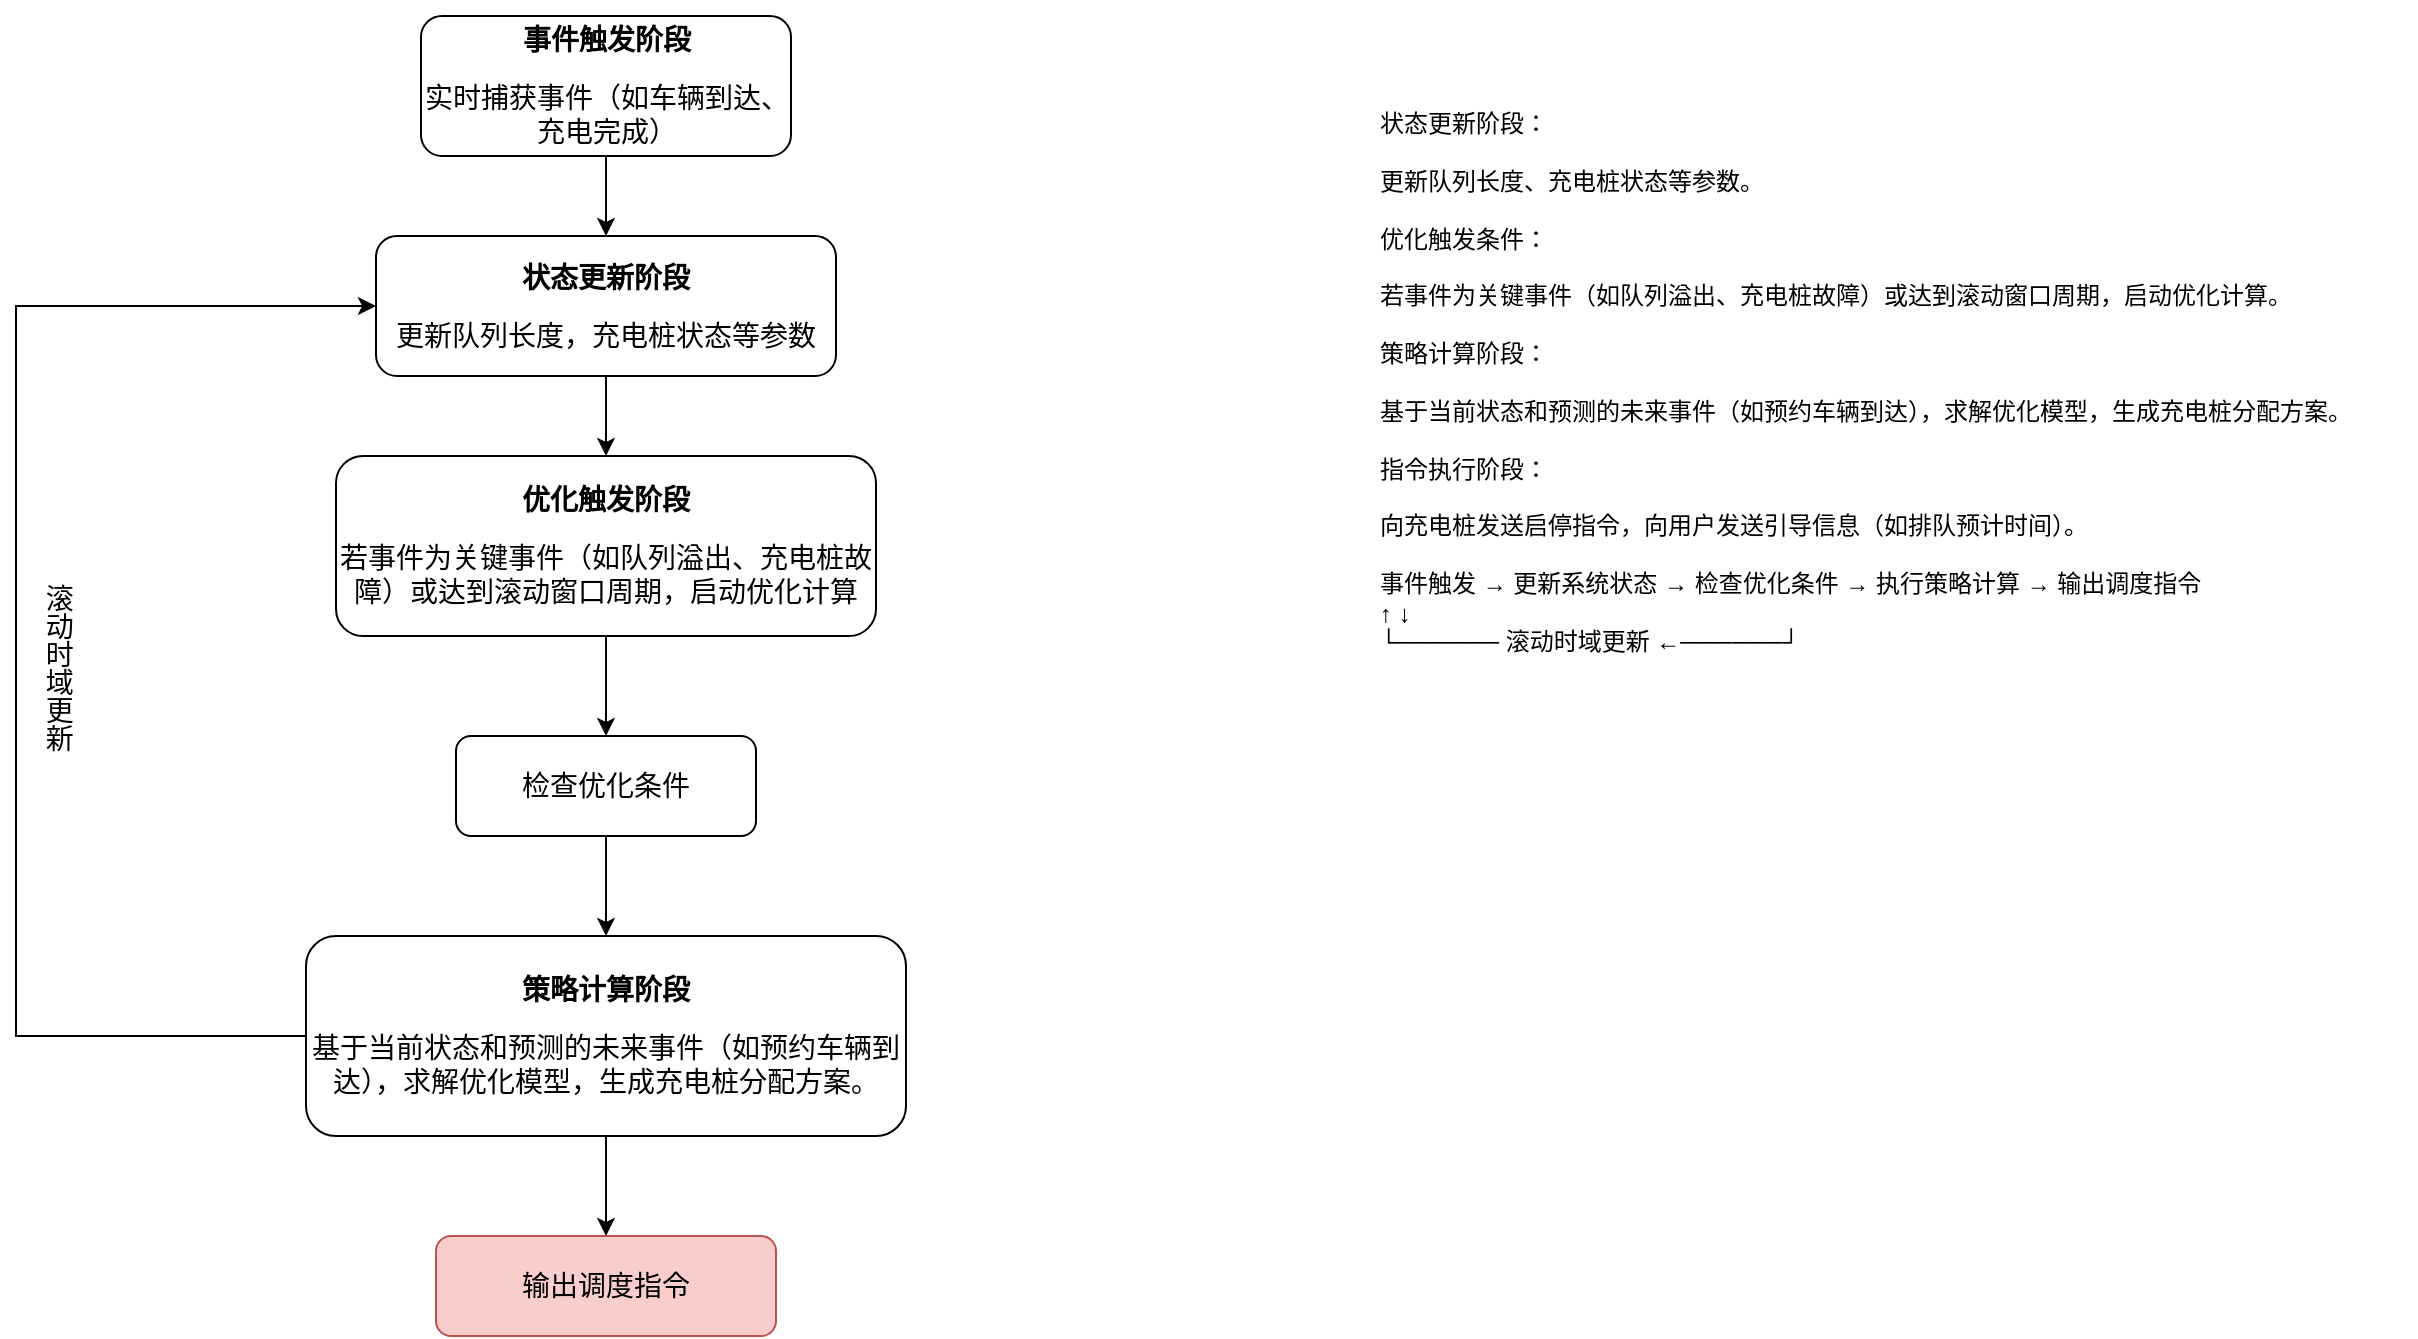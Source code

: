 <mxfile version="27.0.6">
  <diagram name="Page-1" id="LO0IbS74aVSOtTkdYeiq">
    <mxGraphModel dx="794" dy="413" grid="1" gridSize="10" guides="1" tooltips="1" connect="1" arrows="1" fold="1" page="1" pageScale="1" pageWidth="850" pageHeight="1100" math="0" shadow="0">
      <root>
        <mxCell id="0" />
        <mxCell id="1" parent="0" />
        <mxCell id="u4FmqP_CyHzq_SAG-YZG-9" value="" style="edgeStyle=orthogonalEdgeStyle;rounded=0;orthogonalLoop=1;jettySize=auto;html=1;" edge="1" parent="1" source="u4FmqP_CyHzq_SAG-YZG-1" target="u4FmqP_CyHzq_SAG-YZG-3">
          <mxGeometry relative="1" as="geometry" />
        </mxCell>
        <mxCell id="u4FmqP_CyHzq_SAG-YZG-1" value="&lt;p&gt;&lt;font face=&quot;Helvetica&quot; style=&quot;font-size: 14px;&quot;&gt;&lt;b&gt;事件触发阶段&lt;/b&gt;&lt;/font&gt;&lt;/p&gt;&lt;p&gt;&lt;font style=&quot;font-size: 14px;&quot; face=&quot;Helvetica&quot;&gt;实时捕获事件（如车辆到达、充电完成）&lt;/font&gt;&lt;/p&gt;" style="rounded=1;whiteSpace=wrap;html=1;" vertex="1" parent="1">
          <mxGeometry x="312.5" y="60" width="185" height="70" as="geometry" />
        </mxCell>
        <mxCell id="u4FmqP_CyHzq_SAG-YZG-10" value="" style="edgeStyle=orthogonalEdgeStyle;rounded=0;orthogonalLoop=1;jettySize=auto;html=1;" edge="1" parent="1" source="u4FmqP_CyHzq_SAG-YZG-3" target="u4FmqP_CyHzq_SAG-YZG-4">
          <mxGeometry relative="1" as="geometry" />
        </mxCell>
        <mxCell id="u4FmqP_CyHzq_SAG-YZG-3" value="&lt;p&gt;&lt;font face=&quot;Helvetica&quot; style=&quot;font-size: 14px;&quot;&gt;&lt;b&gt;状态更新阶段&lt;/b&gt;&lt;/font&gt;&lt;/p&gt;&lt;p&gt;&lt;span style=&quot;font-size: 14px;&quot;&gt;更新队列长度，充电桩状态等参数&lt;/span&gt;&lt;/p&gt;" style="rounded=1;whiteSpace=wrap;html=1;" vertex="1" parent="1">
          <mxGeometry x="290" y="170" width="230" height="70" as="geometry" />
        </mxCell>
        <mxCell id="u4FmqP_CyHzq_SAG-YZG-11" value="" style="edgeStyle=orthogonalEdgeStyle;rounded=0;orthogonalLoop=1;jettySize=auto;html=1;" edge="1" parent="1" source="u4FmqP_CyHzq_SAG-YZG-4" target="u4FmqP_CyHzq_SAG-YZG-5">
          <mxGeometry relative="1" as="geometry" />
        </mxCell>
        <mxCell id="u4FmqP_CyHzq_SAG-YZG-4" value="&lt;p&gt;&lt;font face=&quot;Helvetica&quot; style=&quot;font-size: 14px;&quot;&gt;&lt;b&gt;优化触发阶段&lt;/b&gt;&lt;/font&gt;&lt;/p&gt;&lt;p&gt;&lt;span style=&quot;text-align: left;&quot;&gt;&lt;font style=&quot;font-size: 14px;&quot;&gt;若事件为关键事件（如队列溢出、充电桩故障）或达到滚动窗口周期，启动优化计算&lt;/font&gt;&lt;/span&gt;&lt;/p&gt;" style="rounded=1;whiteSpace=wrap;html=1;" vertex="1" parent="1">
          <mxGeometry x="270" y="280" width="270" height="90" as="geometry" />
        </mxCell>
        <mxCell id="u4FmqP_CyHzq_SAG-YZG-12" value="" style="edgeStyle=orthogonalEdgeStyle;rounded=0;orthogonalLoop=1;jettySize=auto;html=1;" edge="1" parent="1" source="u4FmqP_CyHzq_SAG-YZG-5" target="u4FmqP_CyHzq_SAG-YZG-7">
          <mxGeometry relative="1" as="geometry" />
        </mxCell>
        <mxCell id="u4FmqP_CyHzq_SAG-YZG-5" value="&lt;p&gt;&lt;span style=&quot;font-size: 14px;&quot;&gt;检查优化条件&lt;/span&gt;&lt;/p&gt;" style="rounded=1;whiteSpace=wrap;html=1;" vertex="1" parent="1">
          <mxGeometry x="330" y="420" width="150" height="50" as="geometry" />
        </mxCell>
        <mxCell id="u4FmqP_CyHzq_SAG-YZG-6" value="状态更新阶段：&#xa;&#xa;更新队列长度、充电桩状态等参数。&#xa;&#xa;优化触发条件：&#xa;&#xa;若事件为关键事件（如队列溢出、充电桩故障）或达到滚动窗口周期，启动优化计算。&#xa;&#xa;策略计算阶段：&#xa;&#xa;基于当前状态和预测的未来事件（如预约车辆到达），求解优化模型，生成充电桩分配方案。&#xa;&#xa;指令执行阶段：&#xa;&#xa;向充电桩发送启停指令，向用户发送引导信息（如排队预计时间）。&#xa;&#xa;事件触发 → 更新系统状态 → 检查优化条件 → 执行策略计算 → 输出调度指令  &#xa;      ↑                                  ↓  &#xa;      └────── 滚动时域更新 ←──────┘" style="text;whiteSpace=wrap;html=1;" vertex="1" parent="1">
          <mxGeometry x="790" y="100" width="520" height="300" as="geometry" />
        </mxCell>
        <mxCell id="u4FmqP_CyHzq_SAG-YZG-13" value="" style="edgeStyle=orthogonalEdgeStyle;rounded=0;orthogonalLoop=1;jettySize=auto;html=1;" edge="1" parent="1" source="u4FmqP_CyHzq_SAG-YZG-7" target="u4FmqP_CyHzq_SAG-YZG-8">
          <mxGeometry relative="1" as="geometry" />
        </mxCell>
        <mxCell id="u4FmqP_CyHzq_SAG-YZG-14" style="edgeStyle=orthogonalEdgeStyle;rounded=0;orthogonalLoop=1;jettySize=auto;html=1;entryX=0;entryY=0.5;entryDx=0;entryDy=0;exitX=0;exitY=0.5;exitDx=0;exitDy=0;" edge="1" parent="1" source="u4FmqP_CyHzq_SAG-YZG-7" target="u4FmqP_CyHzq_SAG-YZG-3">
          <mxGeometry relative="1" as="geometry">
            <mxPoint x="225" y="570" as="sourcePoint" />
            <mxPoint x="260" y="205" as="targetPoint" />
            <Array as="points">
              <mxPoint x="110" y="570" />
              <mxPoint x="110" y="205" />
            </Array>
          </mxGeometry>
        </mxCell>
        <mxCell id="u4FmqP_CyHzq_SAG-YZG-15" value="滚动时域更新" style="edgeLabel;html=1;align=center;verticalAlign=middle;resizable=0;points=[];fontSize=14;rotation=90;horizontal=0;textDirection=vertical-lr;" vertex="1" connectable="0" parent="u4FmqP_CyHzq_SAG-YZG-14">
          <mxGeometry x="0.009" y="1" relative="1" as="geometry">
            <mxPoint x="21" y="18" as="offset" />
          </mxGeometry>
        </mxCell>
        <mxCell id="u4FmqP_CyHzq_SAG-YZG-7" value="&lt;p&gt;&lt;span style=&quot;text-align: left;&quot;&gt;&lt;font style=&quot;font-size: 14px;&quot;&gt;&lt;b&gt;策略计算阶段&lt;/b&gt;&lt;/font&gt;&lt;/span&gt;&lt;/p&gt;&lt;p&gt;&lt;span style=&quot;text-align: left;&quot;&gt;&lt;font style=&quot;font-size: 14px;&quot;&gt;基于当前状态和预测的未来事件（如预约车辆到达），求解优化模型，生成充电桩分配方案。&lt;/font&gt;&lt;/span&gt;&lt;/p&gt;" style="rounded=1;whiteSpace=wrap;html=1;" vertex="1" parent="1">
          <mxGeometry x="255" y="520" width="300" height="100" as="geometry" />
        </mxCell>
        <mxCell id="u4FmqP_CyHzq_SAG-YZG-8" value="&lt;p style=&quot;text-align: left;&quot;&gt;&lt;span style=&quot;font-size: 14px;&quot;&gt;输出调度指令&lt;/span&gt;&lt;/p&gt;" style="rounded=1;whiteSpace=wrap;html=1;fillColor=#f8cecc;strokeColor=#b85450;" vertex="1" parent="1">
          <mxGeometry x="320" y="670" width="170" height="50" as="geometry" />
        </mxCell>
      </root>
    </mxGraphModel>
  </diagram>
</mxfile>
